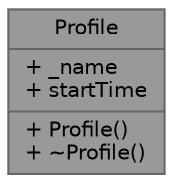 digraph "Profile"
{
 // LATEX_PDF_SIZE
  bgcolor="transparent";
  edge [fontname=Helvetica,fontsize=10,labelfontname=Helvetica,labelfontsize=10];
  node [fontname=Helvetica,fontsize=10,shape=box,height=0.2,width=0.4];
  Node1 [shape=record,label="{Profile\n|+ _name\l+ startTime\l|+ Profile()\l+ ~Profile()\l}",height=0.2,width=0.4,color="gray40", fillcolor="grey60", style="filled", fontcolor="black",tooltip=" "];
}
